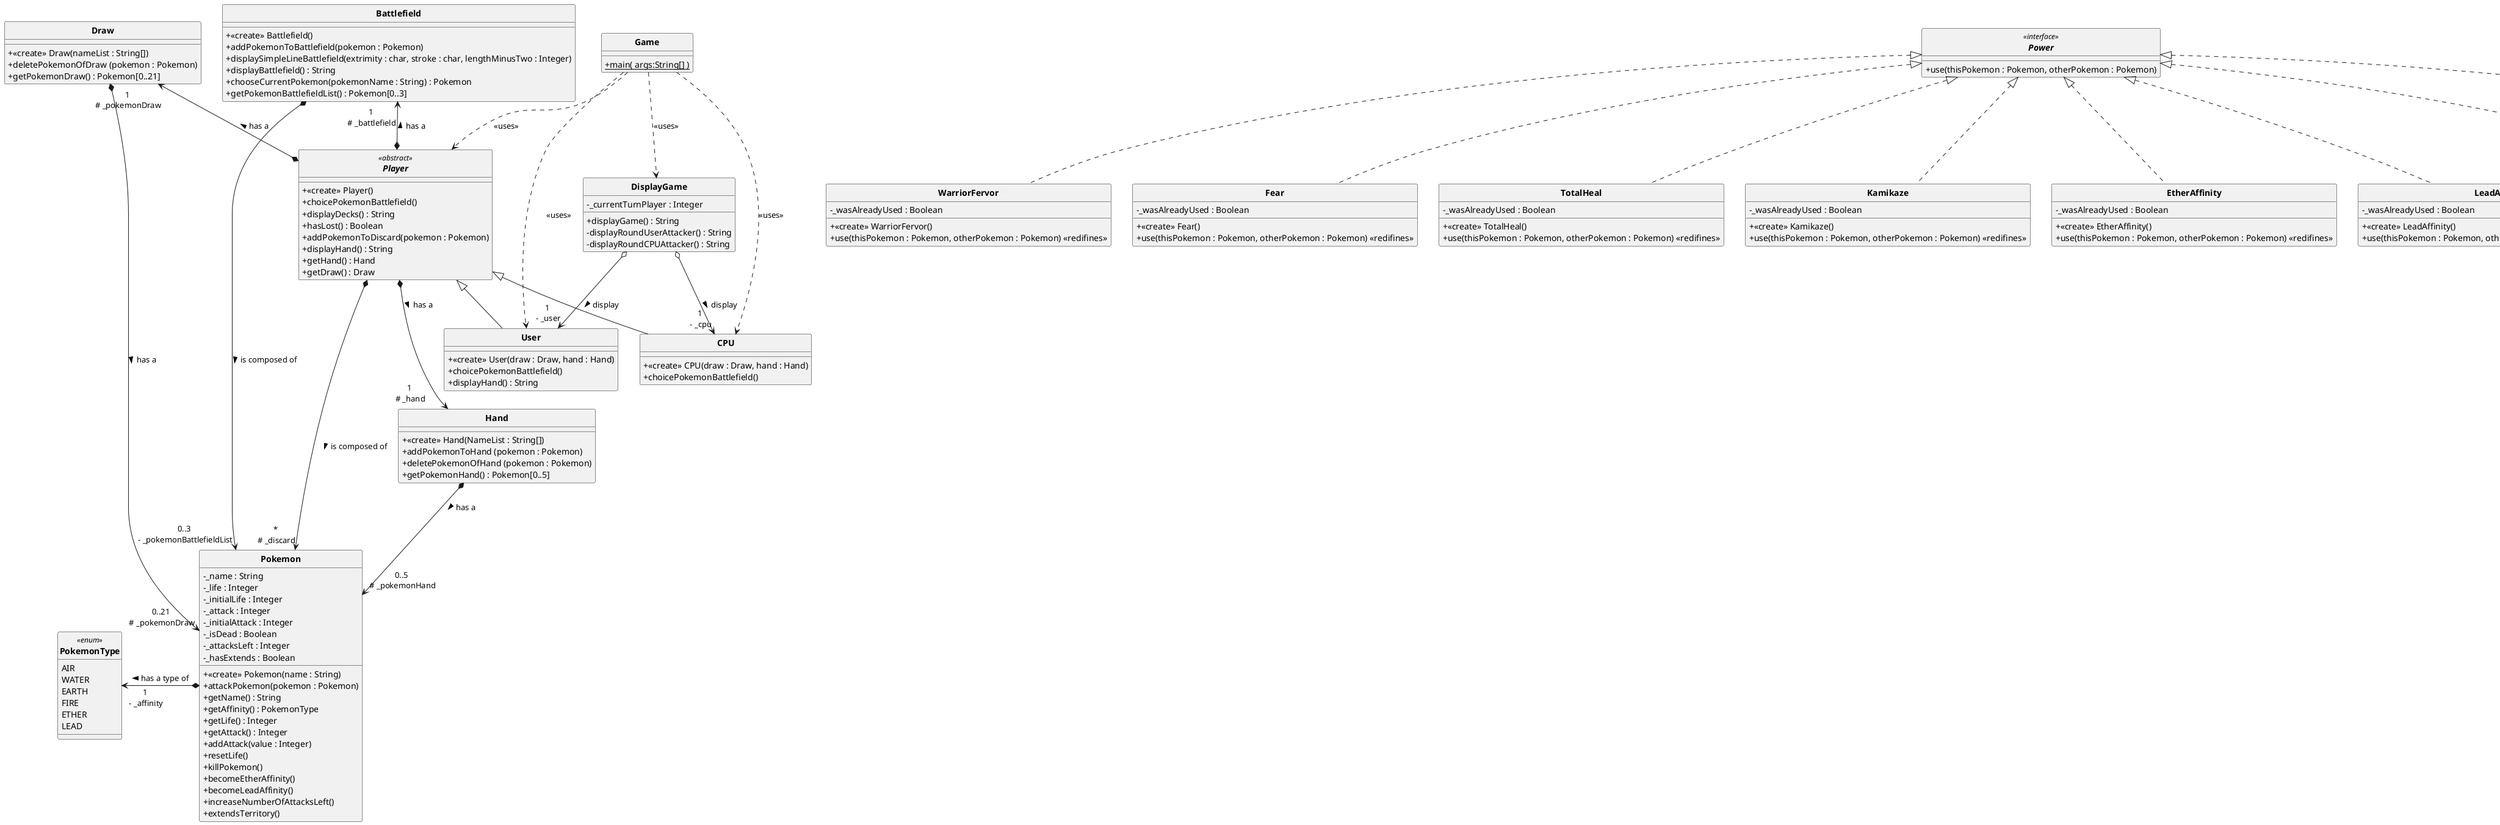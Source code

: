  @startuml
'https://plantuml.com/sequence-diagram


'configuration du style
skinparam style strictuml
skinparam classAttributeIconSize 0
skinparam classFontStyle Bold


class Game  {
	+ {static} main( args:String[] )
}

class Pokemon {
    - _name : String
    - _life : Integer
    - _initialLife : Integer
    - _attack : Integer
    - _initialAttack : Integer
    - _isDead : Boolean
    - _attacksLeft : Integer
    - _hasExtends : Boolean
    + <<create>> Pokemon(name : String)
    + attackPokemon(pokemon : Pokemon)
    + getName() : String
    + getAffinity() : PokemonType
    + getLife() : Integer
    + getAttack() : Integer
    + addAttack(value : Integer)
    + resetLife()
    + killPokemon()
    + becomeEtherAffinity()
    + becomeLeadAffinity()
    + increaseNumberOfAttacksLeft()
    + extendsTerritory()
}

enum PokemonType <<enum>>{
    AIR
    WATER
    EARTH
    FIRE
    ETHER
    LEAD
}
'On pourrait contenir cette énumération comme des "sous classes" de Pokemon'


abstract class Player <<abstract>>{
    + <<create>> Player()
    + choicePokemonBattlefield()
    + displayDecks() : String
    + hasLost() : Boolean
    + addPokemonToDiscard(pokemon : Pokemon)
    + displayHand() : String
    + getHand() : Hand
    + getDraw() : Draw
}

class User extends Player {
    + <<create>> User(draw : Draw, hand : Hand)
    + choicePokemonBattlefield()
    + displayHand() : String
}

class CPU extends Player {
    + <<create>> CPU(draw : Draw, hand : Hand)
    + choicePokemonBattlefield()
}

class Battlefield {
    + <<create>> Battlefield()
    + addPokemonToBattlefield(pokemon : Pokemon)
    + displaySimpleLineBattlefield(extrimity : char, stroke : char, lengthMinusTwo : Integer)
    + displayBattlefield() : String
    + chooseCurrentPokemon(pokemonName : String) : Pokemon
    + getPokemonBattlefieldList() : Pokemon[0..3]
}

class DisplayGame {
    - _currentTurnPlayer : Integer
    + displayGame() : String
    - displayRoundUserAttacker() : String
    - displayRoundCPUAttacker() : String
}

class Draw{
    +<<create>> Draw(nameList : String[])
    + deletePokemonOfDraw (pokemon : Pokemon)
    + getPokemonDraw() : Pokemon[0..21]
}

class Hand{
    +<<create>> Hand(NameList : String[])
    + addPokemonToHand (pokemon : Pokemon)
    + deletePokemonOfHand (pokemon : Pokemon)
    + getPokemonHand() : Pokemon[0..5]
}

interface Power <<interface>>{
    + use(thisPokemon : Pokemon, otherPokemon : Pokemon)
}

class WarriorFervor implements Power{
    - _wasAlreadyUsed : Boolean
    + <<create>> WarriorFervor()
    + use(thisPokemon : Pokemon, otherPokemon : Pokemon) <<redifines>>
}

class Fear implements Power{
    - _wasAlreadyUsed : Boolean
    + <<create>> Fear()
    + use(thisPokemon : Pokemon, otherPokemon : Pokemon) <<redifines>>
}

class TotalHeal implements Power{
    - _wasAlreadyUsed : Boolean
    + <<create>> TotalHeal()
    + use(thisPokemon : Pokemon, otherPokemon : Pokemon) <<redifines>>
}

class Kamikaze implements Power{
    - _wasAlreadyUsed : Boolean
    + <<create>> Kamikaze()
    + use(thisPokemon : Pokemon, otherPokemon : Pokemon) <<redifines>>
}

class EtherAffinity implements Power{
    - _wasAlreadyUsed : Boolean
    + <<create>> EtherAffinity()
    + use(thisPokemon : Pokemon, otherPokemon : Pokemon) <<redifines>>
}

class LeadAffinity implements Power{
    - _wasAlreadyUsed : Boolean
    + <<create>> LeadAffinity()
    + use(thisPokemon : Pokemon, otherPokemon : Pokemon) <<redifines>>
}

class AlreadySeen implements Power{
    - _wasAlreadyUsed : Boolean
    + <<create>> AlreadySeen()
    + use(thisPokemon : Pokemon, otherPokemon : Pokemon) <<redifines>>
}

class TerritoryExtension implements Power{
    - _wasAlreadyUsed : Boolean
    + <<create>> TerritoryExtension()
    + use(thisPokemon : Pokemon, otherPokemon : Pokemon) <<redifines>>
}

Player *-u-> "1\n # _battlefield" Battlefield : > has a
Player *-u-> "1\n # _pokemonDraw" Draw : > has a
Player *-d---> "*\n # _discard" Pokemon : > is composed of
Player *--> "1\n # _hand" Hand : > has a
Draw *--> "0..21\n # _pokemonDraw" Pokemon : > has a
Hand *--> "0..5\n # _pokemonHand" Pokemon : > has a
Battlefield *--> "0..3\n - _pokemonBattlefieldList" Pokemon : > is composed of
DisplayGame o--> "1\n - _user" User : > display
DisplayGame o--> "1\n - _cpu" CPU : > display
Pokemon *-l-> "1\n - _affinity" PokemonType : > has a type of

Game .d.> Player : <<uses>>
Game .d.> DisplayGame : <<uses>>
Game .d.> CPU : <<uses>>
Game .d.> User : <<uses>>


@enduml